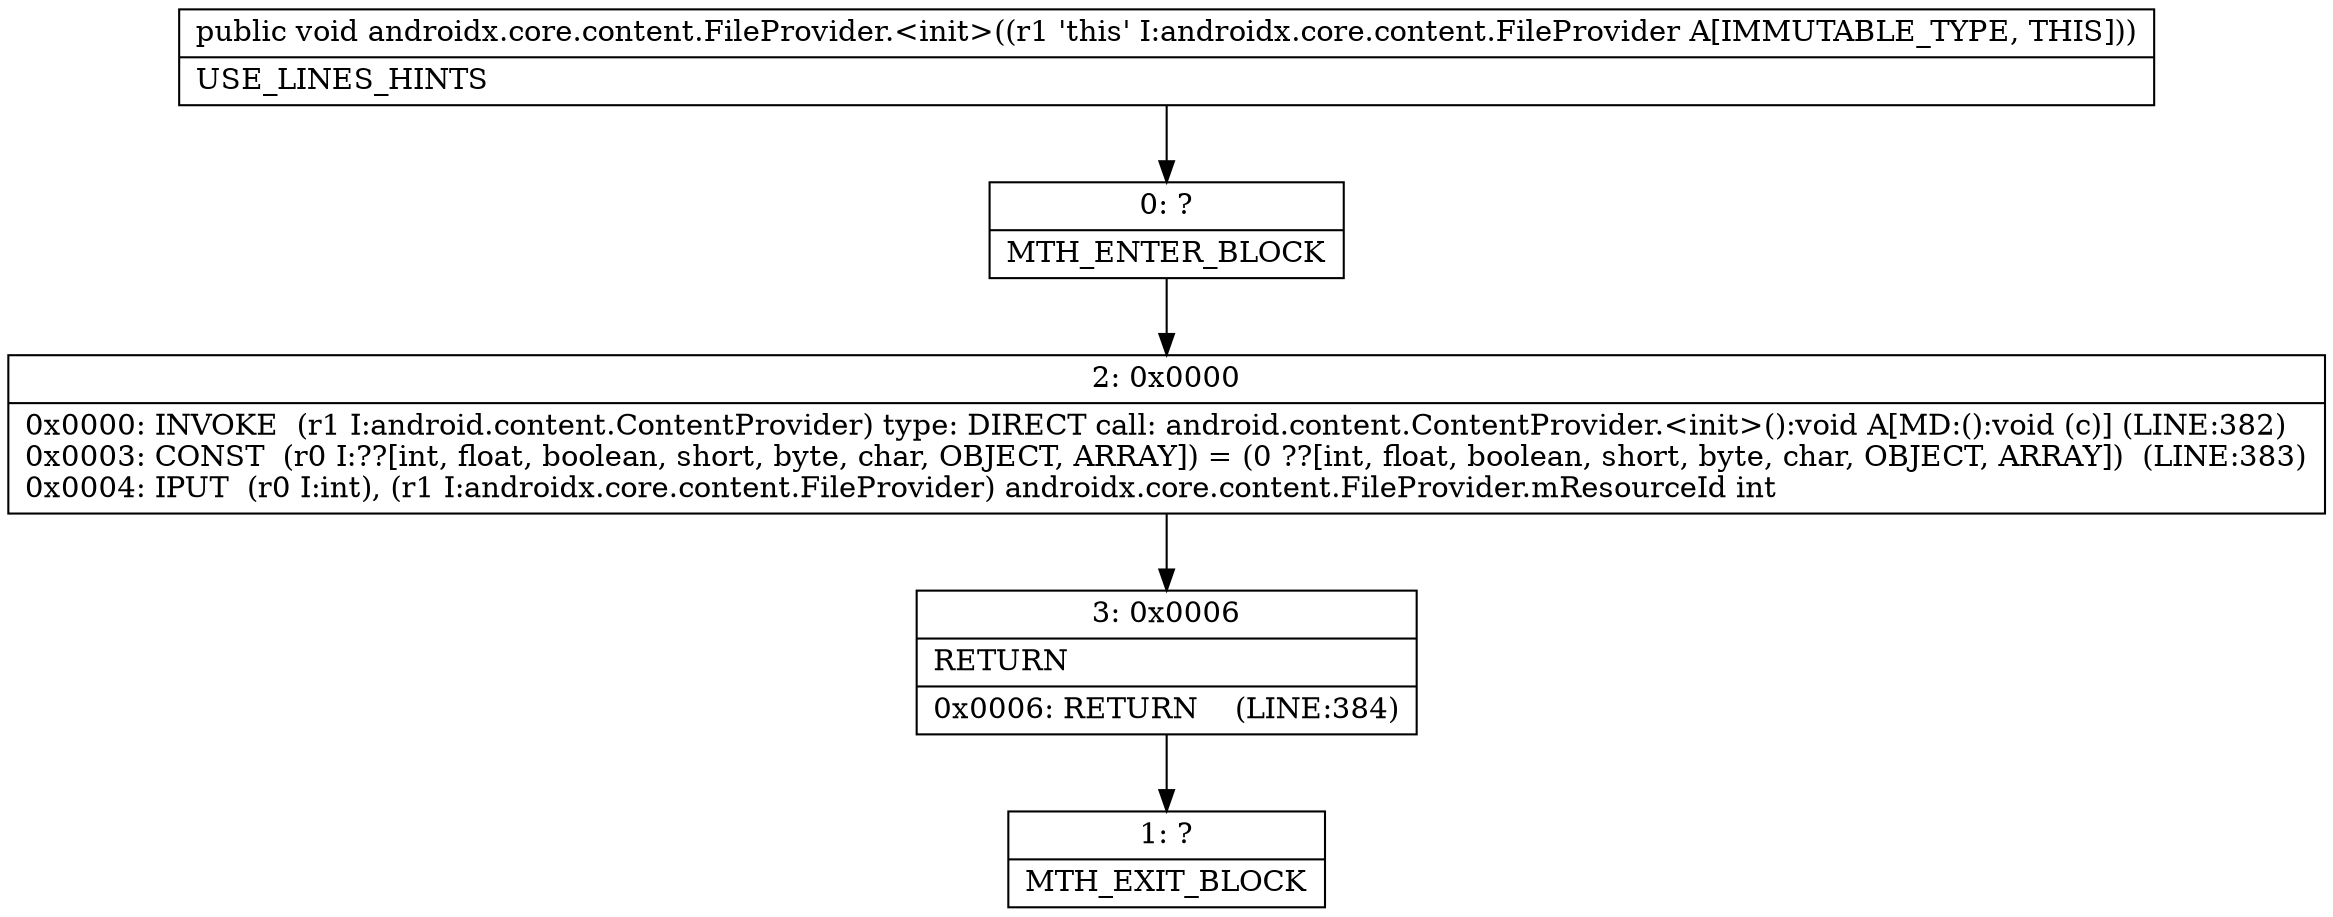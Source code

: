 digraph "CFG forandroidx.core.content.FileProvider.\<init\>()V" {
Node_0 [shape=record,label="{0\:\ ?|MTH_ENTER_BLOCK\l}"];
Node_2 [shape=record,label="{2\:\ 0x0000|0x0000: INVOKE  (r1 I:android.content.ContentProvider) type: DIRECT call: android.content.ContentProvider.\<init\>():void A[MD:():void (c)] (LINE:382)\l0x0003: CONST  (r0 I:??[int, float, boolean, short, byte, char, OBJECT, ARRAY]) = (0 ??[int, float, boolean, short, byte, char, OBJECT, ARRAY])  (LINE:383)\l0x0004: IPUT  (r0 I:int), (r1 I:androidx.core.content.FileProvider) androidx.core.content.FileProvider.mResourceId int \l}"];
Node_3 [shape=record,label="{3\:\ 0x0006|RETURN\l|0x0006: RETURN    (LINE:384)\l}"];
Node_1 [shape=record,label="{1\:\ ?|MTH_EXIT_BLOCK\l}"];
MethodNode[shape=record,label="{public void androidx.core.content.FileProvider.\<init\>((r1 'this' I:androidx.core.content.FileProvider A[IMMUTABLE_TYPE, THIS]))  | USE_LINES_HINTS\l}"];
MethodNode -> Node_0;Node_0 -> Node_2;
Node_2 -> Node_3;
Node_3 -> Node_1;
}

